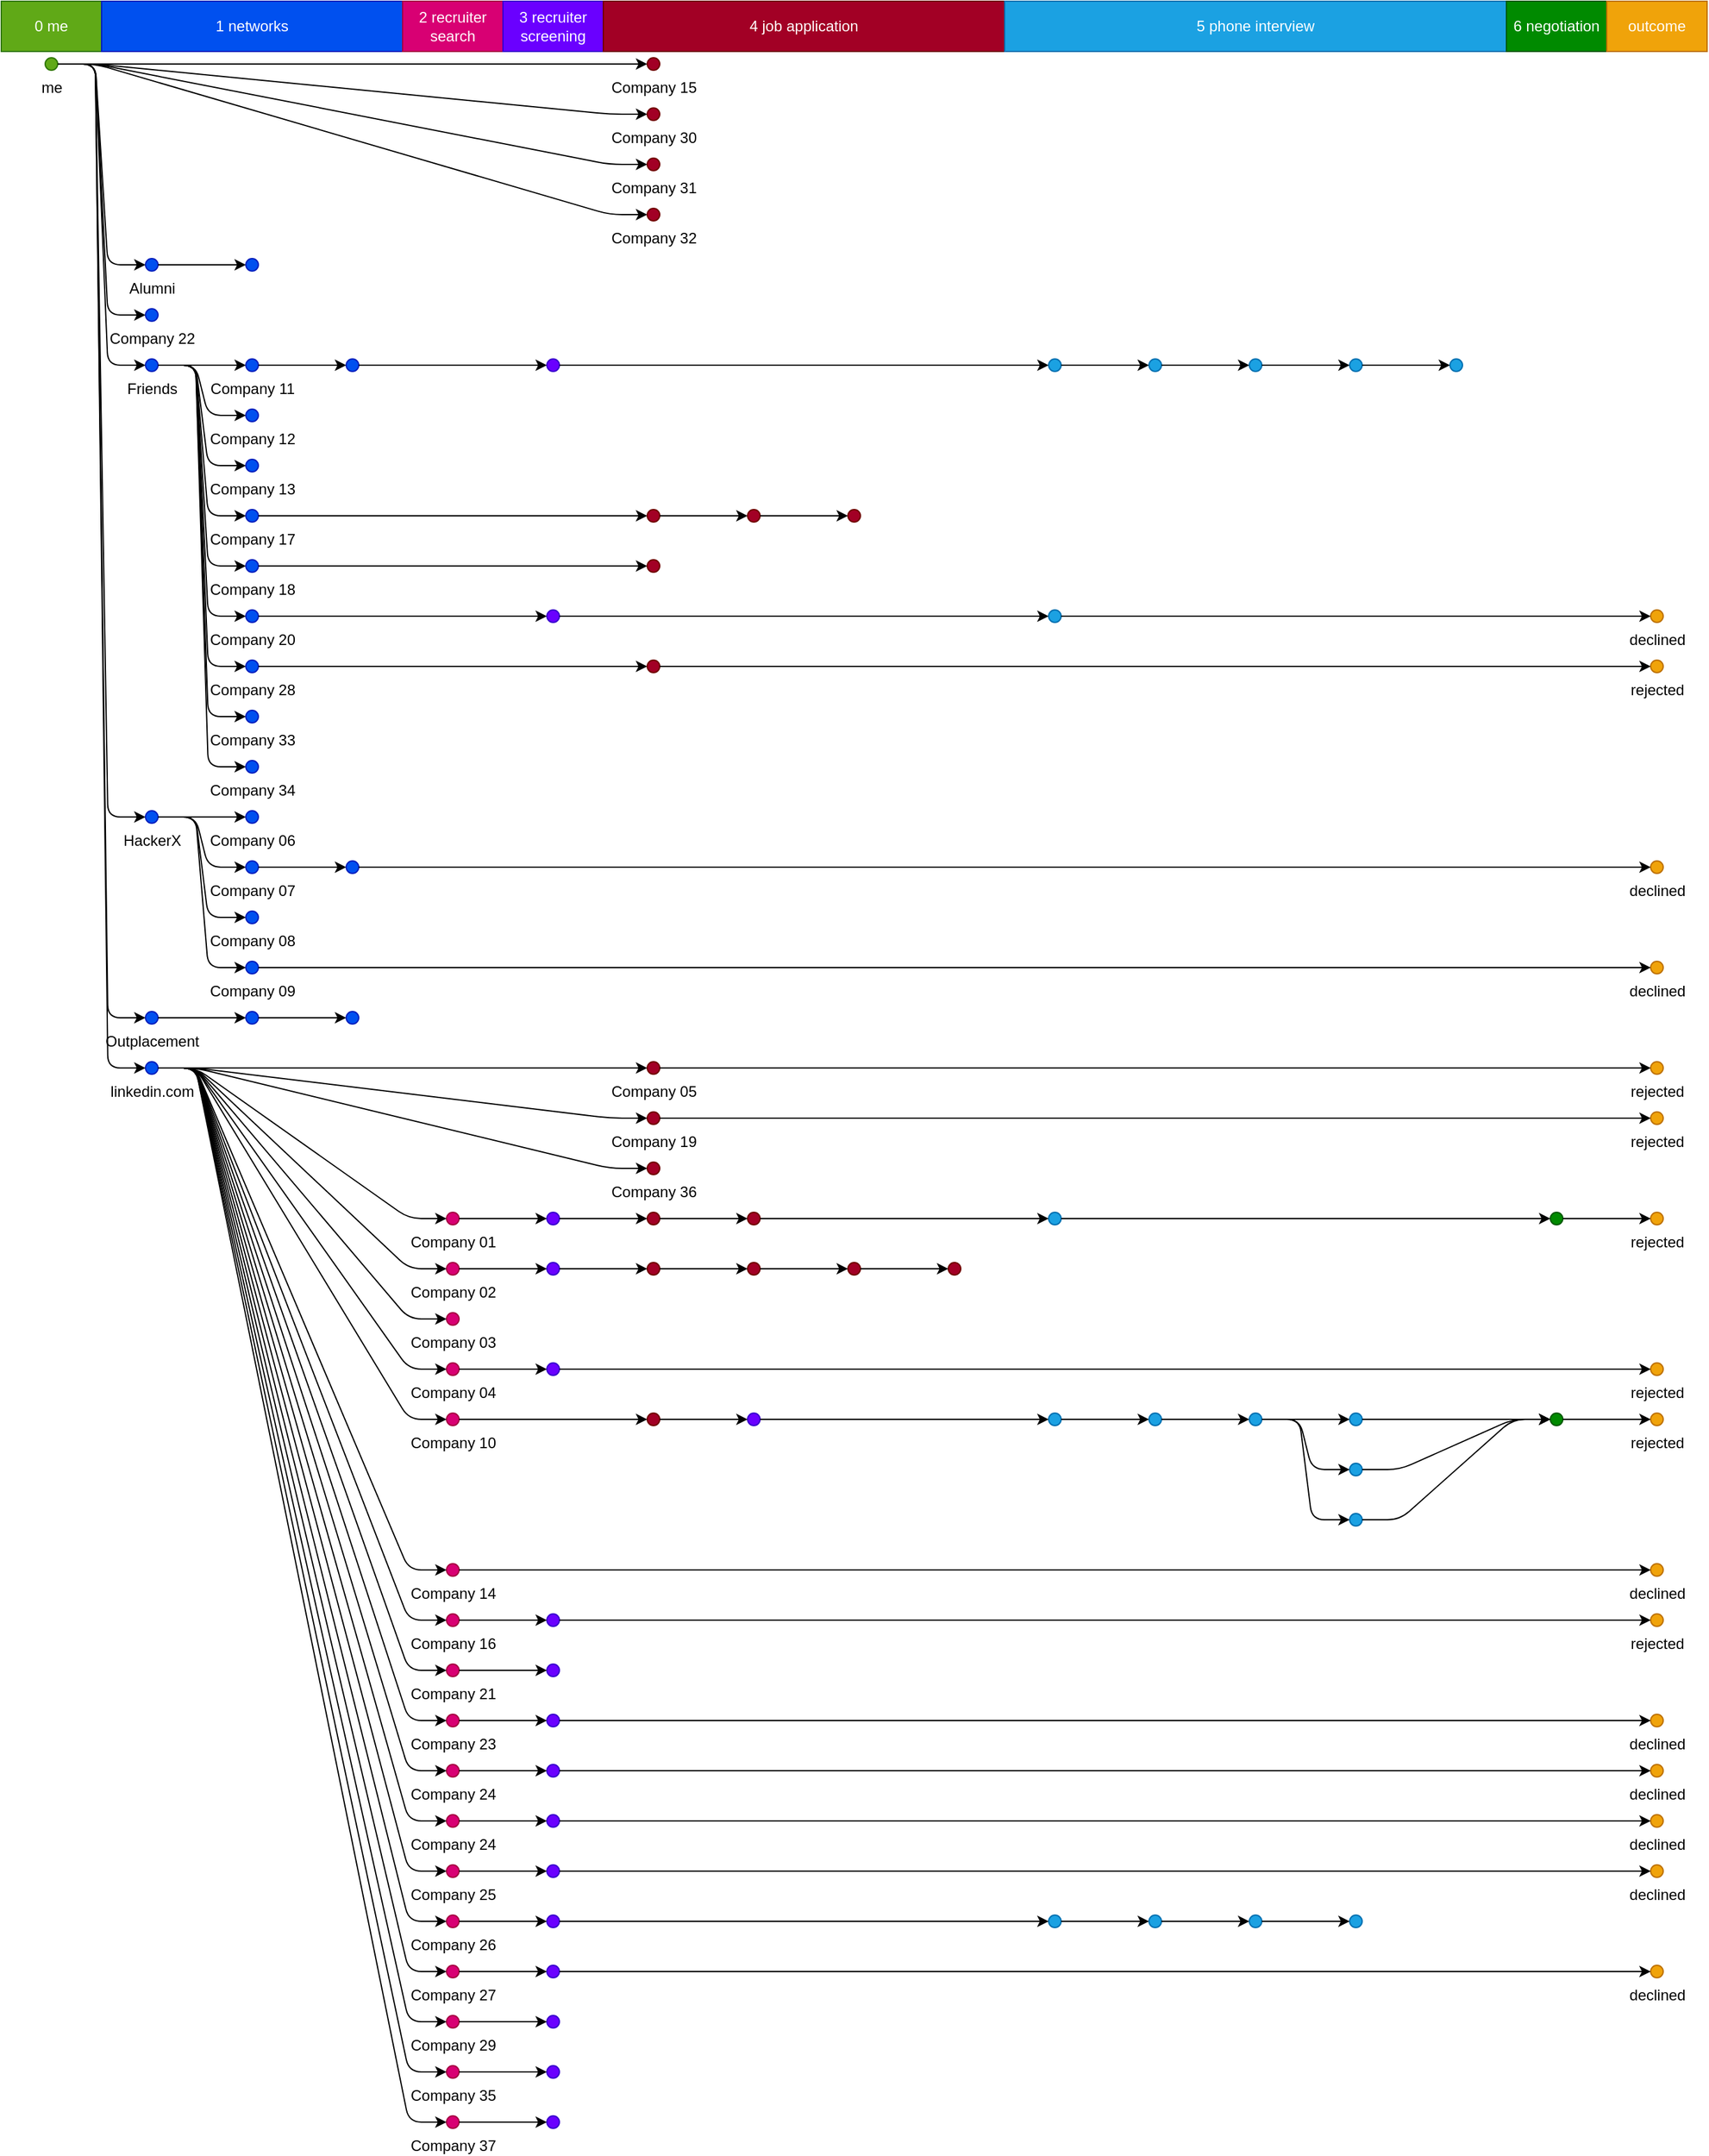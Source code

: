 <mxGraphModel dx="640" dy="480">
	<root>
		<mxCell id="root" style=""></mxCell>
		<mxCell id="layer1" style="" parent="root"></mxCell>
		<mxCell id="0 me" value="0 me" style="html=1;whiteSpace=wrap;fontColor=#ffffff;strokeColor=#2D7600;fillColor=#60A917;" parent="layer1" vertex="1">
			<mxGeometry width="80" height="40" as="geometry"></mxGeometry>
		</mxCell>
		<mxCell id="1 networks" value="1 networks" style="html=1;whiteSpace=wrap;fontColor=#ffffff;strokeColor=#001DBC;fillColor=#0050ef;" parent="layer1" vertex="1">
			<mxGeometry x="80" width="240" height="40" as="geometry"></mxGeometry>
		</mxCell>
		<mxCell id="2 recruiter search" value="2 recruiter search" style="fillColor=#d80073;html=1;whiteSpace=wrap;fontColor=#ffffff;strokeColor=#A50040;" parent="layer1" vertex="1">
			<mxGeometry x="320" width="80" height="40" as="geometry"></mxGeometry>
		</mxCell>
		<mxCell id="3 recruiter screening" value="3 recruiter screening" style="html=1;whiteSpace=wrap;fontColor=#ffffff;strokeColor=#3700CC;fillColor=#6a00ff;" parent="layer1" vertex="1">
			<mxGeometry x="400" width="80" height="40" as="geometry"></mxGeometry>
		</mxCell>
		<mxCell id="4 job application" value="4 job application" style="html=1;whiteSpace=wrap;fontColor=#ffffff;strokeColor=#6F0000;fillColor=#a20025;" parent="layer1" vertex="1">
			<mxGeometry x="480" width="320" height="40" as="geometry"></mxGeometry>
		</mxCell>
		<mxCell id="5 phone interview" value="5 phone interview" style="html=1;whiteSpace=wrap;fontColor=#ffffff;strokeColor=#006EAF;fillColor=#1ba1e2;" parent="layer1" vertex="1">
			<mxGeometry x="800" width="400" height="40" as="geometry"></mxGeometry>
		</mxCell>
		<mxCell id="6 negotiation" value="6 negotiation" style="fontColor=#ffffff;strokeColor=#005700;fillColor=#008a00;html=1;whiteSpace=wrap;" parent="layer1" vertex="1">
			<mxGeometry x="1200" width="80" height="40" as="geometry"></mxGeometry>
		</mxCell>
		<mxCell id="outcome" value="outcome" style="whiteSpace=wrap;fontColor=#ffffff;strokeColor=#BD7000;fillColor=#f0a30a;html=1;" parent="layer1" vertex="1">
			<mxGeometry x="1280" width="80" height="40" as="geometry"></mxGeometry>
		</mxCell>
		<mxCell id="0" value="me" style="verticalAlign=top;fontColor=#000000;strokeColor=#2D7600;aspect=fixed;html=1;labelPosition=center;verticalLabelPosition=bottom;align=center;ellipse;fillColor=#60A917;" parent="layer1" vertex="1">
			<mxGeometry x="35" y="45" width="10" height="10" as="geometry"></mxGeometry>
		</mxCell>
		<mxCell id="30" value="Company 15" style="aspect=fixed;verticalLabelPosition=bottom;verticalAlign=top;fontColor=#000000;strokeColor=#6F0000;fillColor=#a20025;ellipse;html=1;labelPosition=center;align=center;" parent="layer1" vertex="1">
			<mxGeometry x="515" y="45" width="10" height="10" as="geometry"></mxGeometry>
		</mxCell>
		<mxCell id="0-30" style="strokeWidth=1;edgeStyle=entityRelationEdgeStyle;orthogonalLoop=1;jettySize=auto;html=1;" parent="layer1" edge="1" source="0" target="30">
			<mxGeometry relative="1" as="geometry"></mxGeometry>
		</mxCell>
		<mxCell id="84" value="Company 30" style="html=1;labelPosition=center;align=center;fontColor=#000000;strokeColor=#6F0000;fillColor=#a20025;ellipse;aspect=fixed;verticalLabelPosition=bottom;verticalAlign=top;" parent="layer1" vertex="1">
			<mxGeometry x="515" y="85" width="10" height="10" as="geometry"></mxGeometry>
		</mxCell>
		<mxCell id="0-84" style="strokeWidth=1;edgeStyle=entityRelationEdgeStyle;orthogonalLoop=1;jettySize=auto;html=1;" parent="layer1" edge="1" source="0" target="84">
			<mxGeometry relative="1" as="geometry"></mxGeometry>
		</mxCell>
		<mxCell id="85" value="Company 31" style="ellipse;aspect=fixed;strokeColor=#6F0000;html=1;labelPosition=center;verticalLabelPosition=bottom;align=center;verticalAlign=top;fontColor=#000000;fillColor=#a20025;" parent="layer1" vertex="1">
			<mxGeometry x="515" y="125" width="10" height="10" as="geometry"></mxGeometry>
		</mxCell>
		<mxCell id="0-85" style="edgeStyle=entityRelationEdgeStyle;orthogonalLoop=1;jettySize=auto;html=1;strokeWidth=1;" parent="layer1" edge="1" source="0" target="85">
			<mxGeometry relative="1" as="geometry"></mxGeometry>
		</mxCell>
		<mxCell id="87" value="Company 32" style="aspect=fixed;html=1;labelPosition=center;strokeColor=#6F0000;fillColor=#a20025;ellipse;verticalLabelPosition=bottom;align=center;verticalAlign=top;fontColor=#000000;" parent="layer1" vertex="1">
			<mxGeometry x="515" y="165" width="10" height="10" as="geometry"></mxGeometry>
		</mxCell>
		<mxCell id="0-87" style="strokeWidth=1;edgeStyle=entityRelationEdgeStyle;orthogonalLoop=1;jettySize=auto;html=1;" parent="layer1" edge="1" source="0" target="87">
			<mxGeometry relative="1" as="geometry"></mxGeometry>
		</mxCell>
		<mxCell id="wfalumni" value="Alumni" style="html=1;verticalLabelPosition=bottom;align=center;strokeColor=#001DBC;aspect=fixed;labelPosition=center;verticalAlign=top;fontColor=#000000;fillColor=#0050ef;ellipse;" parent="layer1" vertex="1">
			<mxGeometry x="115" y="205" width="10" height="10" as="geometry"></mxGeometry>
		</mxCell>
		<mxCell id="29" style="fontColor=#000000;strokeColor=#001DBC;fillColor=#0050ef;aspect=fixed;labelPosition=center;align=center;verticalAlign=top;ellipse;html=1;verticalLabelPosition=bottom;" parent="layer1" vertex="1">
			<mxGeometry x="195" y="205" width="10" height="10" as="geometry"></mxGeometry>
		</mxCell>
		<mxCell id="wfalumni-29" style="edgeStyle=entityRelationEdgeStyle;orthogonalLoop=1;jettySize=auto;html=1;strokeWidth=1;" parent="layer1" edge="1" source="wfalumni" target="29">
			<mxGeometry relative="1" as="geometry"></mxGeometry>
		</mxCell>
		<mxCell id="0-wfalumni" style="jettySize=auto;html=1;strokeWidth=1;edgeStyle=entityRelationEdgeStyle;orthogonalLoop=1;" parent="layer1" edge="1" source="0" target="wfalumni">
			<mxGeometry relative="1" as="geometry"></mxGeometry>
		</mxCell>
		<mxCell id="42" value="Company 22" style="aspect=fixed;html=1;labelPosition=center;align=center;verticalAlign=top;fillColor=#0050ef;ellipse;verticalLabelPosition=bottom;fontColor=#000000;strokeColor=#001DBC;" parent="layer1" vertex="1">
			<mxGeometry x="115" y="245" width="10" height="10" as="geometry"></mxGeometry>
		</mxCell>
		<mxCell id="0-42" style="edgeStyle=entityRelationEdgeStyle;orthogonalLoop=1;jettySize=auto;html=1;strokeWidth=1;" parent="layer1" edge="1" source="0" target="42">
			<mxGeometry relative="1" as="geometry"></mxGeometry>
		</mxCell>
		<mxCell id="friends" value="Friends" style="html=1;labelPosition=center;verticalLabelPosition=bottom;verticalAlign=top;strokeColor=#001DBC;fillColor=#0050ef;ellipse;aspect=fixed;align=center;fontColor=#000000;" parent="layer1" vertex="1">
			<mxGeometry x="115" y="285" width="10" height="10" as="geometry"></mxGeometry>
		</mxCell>
		<mxCell id="18" value="Company 11" style="labelPosition=center;align=center;html=1;aspect=fixed;verticalLabelPosition=bottom;verticalAlign=top;fontColor=#000000;strokeColor=#001DBC;fillColor=#0050ef;ellipse;" parent="layer1" vertex="1">
			<mxGeometry x="195" y="285" width="10" height="10" as="geometry"></mxGeometry>
		</mxCell>
		<mxCell id="19" style="aspect=fixed;labelPosition=center;verticalLabelPosition=bottom;align=center;strokeColor=#001DBC;fillColor=#0050ef;ellipse;html=1;verticalAlign=top;fontColor=#000000;" parent="layer1" vertex="1">
			<mxGeometry x="275" y="285" width="10" height="10" as="geometry"></mxGeometry>
		</mxCell>
		<mxCell id="25" style="strokeColor=#3700CC;aspect=fixed;html=1;align=center;verticalAlign=top;fillColor=#6a00ff;ellipse;labelPosition=center;verticalLabelPosition=bottom;fontColor=#000000;" parent="layer1" vertex="1">
			<mxGeometry x="435" y="285" width="10" height="10" as="geometry"></mxGeometry>
		</mxCell>
		<mxCell id="26" style="labelPosition=center;verticalAlign=top;strokeColor=#006EAF;verticalLabelPosition=bottom;align=center;fontColor=#000000;fillColor=#1ba1e2;ellipse;aspect=fixed;html=1;" parent="layer1" vertex="1">
			<mxGeometry x="835" y="285" width="10" height="10" as="geometry"></mxGeometry>
		</mxCell>
		<mxCell id="51" style="labelPosition=center;verticalLabelPosition=bottom;align=center;verticalAlign=top;fillColor=#1ba1e2;ellipse;html=1;strokeColor=#006EAF;aspect=fixed;fontColor=#000000;" parent="layer1" vertex="1">
			<mxGeometry x="915" y="285" width="10" height="10" as="geometry"></mxGeometry>
		</mxCell>
		<mxCell id="52" style="aspect=fixed;html=1;labelPosition=center;align=center;strokeColor=#006EAF;ellipse;verticalLabelPosition=bottom;verticalAlign=top;fontColor=#000000;fillColor=#1ba1e2;" parent="layer1" vertex="1">
			<mxGeometry x="995" y="285" width="10" height="10" as="geometry"></mxGeometry>
		</mxCell>
		<mxCell id="76" style="verticalAlign=top;fillColor=#1ba1e2;aspect=fixed;html=1;labelPosition=center;verticalLabelPosition=bottom;ellipse;align=center;fontColor=#000000;strokeColor=#006EAF;" parent="layer1" vertex="1">
			<mxGeometry x="1075" y="285" width="10" height="10" as="geometry"></mxGeometry>
		</mxCell>
		<mxCell id="91" style="strokeColor=#006EAF;aspect=fixed;verticalLabelPosition=bottom;verticalAlign=top;fontColor=#000000;fillColor=#1ba1e2;ellipse;html=1;labelPosition=center;align=center;" parent="layer1" vertex="1">
			<mxGeometry x="1155" y="285" width="10" height="10" as="geometry"></mxGeometry>
		</mxCell>
		<mxCell id="76-91" style="orthogonalLoop=1;jettySize=auto;html=1;strokeWidth=1;edgeStyle=entityRelationEdgeStyle;" parent="layer1" edge="1" source="76" target="91">
			<mxGeometry relative="1" as="geometry"></mxGeometry>
		</mxCell>
		<mxCell id="52-76" style="edgeStyle=entityRelationEdgeStyle;orthogonalLoop=1;jettySize=auto;html=1;strokeWidth=1;" parent="layer1" edge="1" source="52" target="76">
			<mxGeometry relative="1" as="geometry"></mxGeometry>
		</mxCell>
		<mxCell id="51-52" style="edgeStyle=entityRelationEdgeStyle;orthogonalLoop=1;jettySize=auto;html=1;strokeWidth=1;" parent="layer1" edge="1" source="51" target="52">
			<mxGeometry relative="1" as="geometry"></mxGeometry>
		</mxCell>
		<mxCell id="26-51" style="jettySize=auto;html=1;strokeWidth=1;edgeStyle=entityRelationEdgeStyle;orthogonalLoop=1;" parent="layer1" edge="1" source="26" target="51">
			<mxGeometry relative="1" as="geometry"></mxGeometry>
		</mxCell>
		<mxCell id="25-26" style="edgeStyle=entityRelationEdgeStyle;orthogonalLoop=1;jettySize=auto;html=1;strokeWidth=1;" parent="layer1" edge="1" source="25" target="26">
			<mxGeometry relative="1" as="geometry"></mxGeometry>
		</mxCell>
		<mxCell id="19-25" style="edgeStyle=entityRelationEdgeStyle;orthogonalLoop=1;jettySize=auto;html=1;strokeWidth=1;" parent="layer1" edge="1" source="19" target="25">
			<mxGeometry relative="1" as="geometry"></mxGeometry>
		</mxCell>
		<mxCell id="18-19" style="strokeWidth=1;edgeStyle=entityRelationEdgeStyle;orthogonalLoop=1;jettySize=auto;html=1;" parent="layer1" edge="1" source="18" target="19">
			<mxGeometry relative="1" as="geometry"></mxGeometry>
		</mxCell>
		<mxCell id="friends-18" style="jettySize=auto;html=1;strokeWidth=1;edgeStyle=entityRelationEdgeStyle;orthogonalLoop=1;" parent="layer1" edge="1" source="friends" target="18">
			<mxGeometry relative="1" as="geometry"></mxGeometry>
		</mxCell>
		<mxCell id="21" value="Company 12" style="strokeColor=#001DBC;ellipse;align=center;verticalAlign=top;fontColor=#000000;fillColor=#0050ef;aspect=fixed;html=1;labelPosition=center;verticalLabelPosition=bottom;" parent="layer1" vertex="1">
			<mxGeometry x="195" y="325" width="10" height="10" as="geometry"></mxGeometry>
		</mxCell>
		<mxCell id="friends-21" style="strokeWidth=1;edgeStyle=entityRelationEdgeStyle;orthogonalLoop=1;jettySize=auto;html=1;" parent="layer1" edge="1" source="friends" target="21">
			<mxGeometry relative="1" as="geometry"></mxGeometry>
		</mxCell>
		<mxCell id="22" value="Company 13" style="html=1;verticalAlign=top;strokeColor=#001DBC;fillColor=#0050ef;ellipse;aspect=fixed;labelPosition=center;verticalLabelPosition=bottom;align=center;fontColor=#000000;" parent="layer1" vertex="1">
			<mxGeometry x="195" y="365" width="10" height="10" as="geometry"></mxGeometry>
		</mxCell>
		<mxCell id="friends-22" style="jettySize=auto;html=1;strokeWidth=1;edgeStyle=entityRelationEdgeStyle;orthogonalLoop=1;" parent="layer1" edge="1" source="friends" target="22">
			<mxGeometry relative="1" as="geometry"></mxGeometry>
		</mxCell>
		<mxCell id="33" value="Company 17" style="fontColor=#000000;fillColor=#0050ef;aspect=fixed;verticalLabelPosition=bottom;align=center;verticalAlign=top;strokeColor=#001DBC;ellipse;html=1;labelPosition=center;" parent="layer1" vertex="1">
			<mxGeometry x="195" y="405" width="10" height="10" as="geometry"></mxGeometry>
		</mxCell>
		<mxCell id="34" style="aspect=fixed;html=1;align=center;fontColor=#000000;strokeColor=#6F0000;fillColor=#a20025;ellipse;verticalLabelPosition=bottom;verticalAlign=top;labelPosition=center;" parent="layer1" vertex="1">
			<mxGeometry x="515" y="405" width="10" height="10" as="geometry"></mxGeometry>
		</mxCell>
		<mxCell id="54" style="align=center;strokeColor=#6F0000;aspect=fixed;verticalLabelPosition=bottom;labelPosition=center;verticalAlign=top;fontColor=#000000;fillColor=#a20025;ellipse;html=1;" parent="layer1" vertex="1">
			<mxGeometry x="595" y="405" width="10" height="10" as="geometry"></mxGeometry>
		</mxCell>
		<mxCell id="61" style="labelPosition=center;verticalLabelPosition=bottom;fontColor=#000000;strokeColor=#6F0000;fillColor=#a20025;ellipse;aspect=fixed;html=1;align=center;verticalAlign=top;" parent="layer1" vertex="1">
			<mxGeometry x="675" y="405" width="10" height="10" as="geometry"></mxGeometry>
		</mxCell>
		<mxCell id="54-61" style="edgeStyle=entityRelationEdgeStyle;orthogonalLoop=1;jettySize=auto;html=1;strokeWidth=1;" parent="layer1" edge="1" source="54" target="61">
			<mxGeometry relative="1" as="geometry"></mxGeometry>
		</mxCell>
		<mxCell id="34-54" style="jettySize=auto;html=1;strokeWidth=1;edgeStyle=entityRelationEdgeStyle;orthogonalLoop=1;" parent="layer1" edge="1" source="34" target="54">
			<mxGeometry relative="1" as="geometry"></mxGeometry>
		</mxCell>
		<mxCell id="33-34" style="html=1;strokeWidth=1;edgeStyle=entityRelationEdgeStyle;orthogonalLoop=1;jettySize=auto;" parent="layer1" edge="1" source="33" target="34">
			<mxGeometry relative="1" as="geometry"></mxGeometry>
		</mxCell>
		<mxCell id="friends-33" style="orthogonalLoop=1;jettySize=auto;html=1;strokeWidth=1;edgeStyle=entityRelationEdgeStyle;" parent="layer1" edge="1" source="friends" target="33">
			<mxGeometry relative="1" as="geometry"></mxGeometry>
		</mxCell>
		<mxCell id="35" value="Company 18" style="ellipse;aspect=fixed;html=1;labelPosition=center;verticalLabelPosition=bottom;align=center;verticalAlign=top;fontColor=#000000;strokeColor=#001DBC;fillColor=#0050ef;" parent="layer1" vertex="1">
			<mxGeometry x="195" y="445" width="10" height="10" as="geometry"></mxGeometry>
		</mxCell>
		<mxCell id="36" style="verticalLabelPosition=bottom;align=center;verticalAlign=top;strokeColor=#6F0000;fillColor=#a20025;ellipse;aspect=fixed;html=1;labelPosition=center;fontColor=#000000;" parent="layer1" vertex="1">
			<mxGeometry x="515" y="445" width="10" height="10" as="geometry"></mxGeometry>
		</mxCell>
		<mxCell id="35-36" style="html=1;strokeWidth=1;edgeStyle=entityRelationEdgeStyle;orthogonalLoop=1;jettySize=auto;" parent="layer1" edge="1" source="35" target="36">
			<mxGeometry relative="1" as="geometry"></mxGeometry>
		</mxCell>
		<mxCell id="friends-35" style="edgeStyle=entityRelationEdgeStyle;orthogonalLoop=1;jettySize=auto;html=1;strokeWidth=1;" parent="layer1" edge="1" source="friends" target="35">
			<mxGeometry relative="1" as="geometry"></mxGeometry>
		</mxCell>
		<mxCell id="38" value="Company 20" style="fillColor=#0050ef;ellipse;html=1;labelPosition=center;verticalLabelPosition=bottom;verticalAlign=top;strokeColor=#001DBC;aspect=fixed;align=center;fontColor=#000000;" parent="layer1" vertex="1">
			<mxGeometry x="195" y="485" width="10" height="10" as="geometry"></mxGeometry>
		</mxCell>
		<mxCell id="39" style="labelPosition=center;fontColor=#000000;strokeColor=#3700CC;fillColor=#6a00ff;ellipse;aspect=fixed;html=1;verticalLabelPosition=bottom;align=center;verticalAlign=top;" parent="layer1" vertex="1">
			<mxGeometry x="435" y="485" width="10" height="10" as="geometry"></mxGeometry>
		</mxCell>
		<mxCell id="40" style="aspect=fixed;fillColor=#1ba1e2;fontColor=#000000;strokeColor=#006EAF;ellipse;html=1;labelPosition=center;verticalLabelPosition=bottom;align=center;verticalAlign=top;" parent="layer1" vertex="1">
			<mxGeometry x="835" y="485" width="10" height="10" as="geometry"></mxGeometry>
		</mxCell>
		<mxCell id="40declined" value="declined" style="fontColor=#000000;ellipse;aspect=fixed;html=1;labelPosition=center;align=center;verticalAlign=top;verticalLabelPosition=bottom;strokeColor=#BD7000;fillColor=#f0a30a;" parent="layer1" vertex="1">
			<mxGeometry x="1315" y="485" width="10" height="10" as="geometry"></mxGeometry>
		</mxCell>
		<mxCell id="40-40declined" style="edgeStyle=entityRelationEdgeStyle;orthogonalLoop=1;jettySize=auto;html=1;strokeWidth=1;" parent="layer1" edge="1" source="40" target="40declined">
			<mxGeometry relative="1" as="geometry"></mxGeometry>
		</mxCell>
		<mxCell id="39-40" style="strokeWidth=1;edgeStyle=entityRelationEdgeStyle;orthogonalLoop=1;jettySize=auto;html=1;" parent="layer1" edge="1" source="39" target="40">
			<mxGeometry relative="1" as="geometry"></mxGeometry>
		</mxCell>
		<mxCell id="38-39" style="orthogonalLoop=1;jettySize=auto;html=1;strokeWidth=1;edgeStyle=entityRelationEdgeStyle;" parent="layer1" edge="1" source="38" target="39">
			<mxGeometry relative="1" as="geometry"></mxGeometry>
		</mxCell>
		<mxCell id="friends-38" style="jettySize=auto;html=1;strokeWidth=1;edgeStyle=entityRelationEdgeStyle;orthogonalLoop=1;" parent="layer1" edge="1" source="friends" target="38">
			<mxGeometry relative="1" as="geometry"></mxGeometry>
		</mxCell>
		<mxCell id="78" value="Company 28" style="verticalLabelPosition=bottom;align=center;verticalAlign=top;strokeColor=#001DBC;fillColor=#0050ef;ellipse;aspect=fixed;html=1;labelPosition=center;fontColor=#000000;" parent="layer1" vertex="1">
			<mxGeometry x="195" y="525" width="10" height="10" as="geometry"></mxGeometry>
		</mxCell>
		<mxCell id="82" style="aspect=fixed;html=1;labelPosition=center;verticalLabelPosition=bottom;align=center;verticalAlign=top;fontColor=#000000;ellipse;fillColor=#a20025;strokeColor=#6F0000;" parent="layer1" vertex="1">
			<mxGeometry x="515" y="525" width="10" height="10" as="geometry"></mxGeometry>
		</mxCell>
		<mxCell id="82rejected" value="rejected" style="aspect=fixed;html=1;labelPosition=center;verticalLabelPosition=bottom;fontColor=#000000;fillColor=#f0a30a;ellipse;verticalAlign=top;strokeColor=#BD7000;align=center;" parent="layer1" vertex="1">
			<mxGeometry x="1315" y="525" width="10" height="10" as="geometry"></mxGeometry>
		</mxCell>
		<mxCell id="82-82rejected" style="edgeStyle=entityRelationEdgeStyle;orthogonalLoop=1;jettySize=auto;html=1;strokeWidth=1;" parent="layer1" edge="1" source="82" target="82rejected">
			<mxGeometry relative="1" as="geometry"></mxGeometry>
		</mxCell>
		<mxCell id="78-82" style="edgeStyle=entityRelationEdgeStyle;orthogonalLoop=1;jettySize=auto;html=1;strokeWidth=1;" parent="layer1" edge="1" source="78" target="82">
			<mxGeometry relative="1" as="geometry"></mxGeometry>
		</mxCell>
		<mxCell id="friends-78" style="edgeStyle=entityRelationEdgeStyle;orthogonalLoop=1;jettySize=auto;html=1;strokeWidth=1;" parent="layer1" edge="1" source="friends" target="78">
			<mxGeometry relative="1" as="geometry"></mxGeometry>
		</mxCell>
		<mxCell id="89" value="Company 33" style="align=center;strokeColor=#001DBC;ellipse;aspect=fixed;html=1;labelPosition=center;verticalLabelPosition=bottom;verticalAlign=top;fontColor=#000000;fillColor=#0050ef;" parent="layer1" vertex="1">
			<mxGeometry x="195" y="565" width="10" height="10" as="geometry"></mxGeometry>
		</mxCell>
		<mxCell id="friends-89" style="edgeStyle=entityRelationEdgeStyle;orthogonalLoop=1;jettySize=auto;html=1;strokeWidth=1;" parent="layer1" edge="1" source="friends" target="89">
			<mxGeometry relative="1" as="geometry"></mxGeometry>
		</mxCell>
		<mxCell id="90" value="Company 34" style="fontColor=#000000;strokeColor=#001DBC;ellipse;labelPosition=center;verticalLabelPosition=bottom;verticalAlign=top;aspect=fixed;html=1;align=center;fillColor=#0050ef;" parent="layer1" vertex="1">
			<mxGeometry x="195" y="605" width="10" height="10" as="geometry"></mxGeometry>
		</mxCell>
		<mxCell id="friends-90" style="html=1;strokeWidth=1;edgeStyle=entityRelationEdgeStyle;orthogonalLoop=1;jettySize=auto;" parent="layer1" edge="1" source="friends" target="90">
			<mxGeometry relative="1" as="geometry"></mxGeometry>
		</mxCell>
		<mxCell id="0-friends" style="orthogonalLoop=1;jettySize=auto;html=1;strokeWidth=1;edgeStyle=entityRelationEdgeStyle;" parent="layer1" edge="1" source="0" target="friends">
			<mxGeometry relative="1" as="geometry"></mxGeometry>
		</mxCell>
		<mxCell id="hackerx" value="HackerX" style="strokeColor=#001DBC;ellipse;html=1;verticalLabelPosition=bottom;verticalAlign=top;fillColor=#0050ef;aspect=fixed;labelPosition=center;align=center;fontColor=#000000;" parent="layer1" vertex="1">
			<mxGeometry x="115" y="645" width="10" height="10" as="geometry"></mxGeometry>
		</mxCell>
		<mxCell id="10" value="Company 06" style="labelPosition=center;align=center;fontColor=#000000;strokeColor=#001DBC;fillColor=#0050ef;ellipse;aspect=fixed;verticalAlign=top;html=1;verticalLabelPosition=bottom;" parent="layer1" vertex="1">
			<mxGeometry x="195" y="645" width="10" height="10" as="geometry"></mxGeometry>
		</mxCell>
		<mxCell id="hackerx-10" style="strokeWidth=1;edgeStyle=entityRelationEdgeStyle;orthogonalLoop=1;jettySize=auto;html=1;" parent="layer1" edge="1" source="hackerx" target="10">
			<mxGeometry relative="1" as="geometry"></mxGeometry>
		</mxCell>
		<mxCell id="11" value="Company 07" style="labelPosition=center;align=center;verticalAlign=top;strokeColor=#001DBC;fillColor=#0050ef;aspect=fixed;html=1;fontColor=#000000;ellipse;verticalLabelPosition=bottom;" parent="layer1" vertex="1">
			<mxGeometry x="195" y="685" width="10" height="10" as="geometry"></mxGeometry>
		</mxCell>
		<mxCell id="17" style="html=1;labelPosition=center;align=center;strokeColor=#001DBC;fillColor=#0050ef;ellipse;aspect=fixed;verticalLabelPosition=bottom;verticalAlign=top;fontColor=#000000;" parent="layer1" vertex="1">
			<mxGeometry x="275" y="685" width="10" height="10" as="geometry"></mxGeometry>
		</mxCell>
		<mxCell id="17declined" value="declined" style="ellipse;labelPosition=center;verticalLabelPosition=bottom;fontColor=#000000;strokeColor=#BD7000;aspect=fixed;html=1;align=center;verticalAlign=top;fillColor=#f0a30a;" parent="layer1" vertex="1">
			<mxGeometry x="1315" y="685" width="10" height="10" as="geometry"></mxGeometry>
		</mxCell>
		<mxCell id="17-17declined" style="edgeStyle=entityRelationEdgeStyle;orthogonalLoop=1;jettySize=auto;html=1;strokeWidth=1;" parent="layer1" edge="1" source="17" target="17declined">
			<mxGeometry relative="1" as="geometry"></mxGeometry>
		</mxCell>
		<mxCell id="11-17" style="strokeWidth=1;edgeStyle=entityRelationEdgeStyle;orthogonalLoop=1;jettySize=auto;html=1;" parent="layer1" edge="1" source="11" target="17">
			<mxGeometry relative="1" as="geometry"></mxGeometry>
		</mxCell>
		<mxCell id="hackerx-11" style="html=1;strokeWidth=1;edgeStyle=entityRelationEdgeStyle;orthogonalLoop=1;jettySize=auto;" parent="layer1" edge="1" source="hackerx" target="11">
			<mxGeometry relative="1" as="geometry"></mxGeometry>
		</mxCell>
		<mxCell id="12" value="Company 08" style="html=1;strokeColor=#001DBC;verticalAlign=top;fontColor=#000000;fillColor=#0050ef;ellipse;aspect=fixed;labelPosition=center;verticalLabelPosition=bottom;align=center;" parent="layer1" vertex="1">
			<mxGeometry x="195" y="725" width="10" height="10" as="geometry"></mxGeometry>
		</mxCell>
		<mxCell id="hackerx-12" style="strokeWidth=1;edgeStyle=entityRelationEdgeStyle;orthogonalLoop=1;jettySize=auto;html=1;" parent="layer1" edge="1" source="hackerx" target="12">
			<mxGeometry relative="1" as="geometry"></mxGeometry>
		</mxCell>
		<mxCell id="13" value="Company 09" style="aspect=fixed;labelPosition=center;verticalLabelPosition=bottom;align=center;verticalAlign=top;fontColor=#000000;ellipse;html=1;strokeColor=#001DBC;fillColor=#0050ef;" parent="layer1" vertex="1">
			<mxGeometry x="195" y="765" width="10" height="10" as="geometry"></mxGeometry>
		</mxCell>
		<mxCell id="13declined" value="declined" style="aspect=fixed;verticalLabelPosition=bottom;align=center;fontColor=#000000;strokeColor=#BD7000;ellipse;html=1;labelPosition=center;verticalAlign=top;fillColor=#f0a30a;" parent="layer1" vertex="1">
			<mxGeometry x="1315" y="765" width="10" height="10" as="geometry"></mxGeometry>
		</mxCell>
		<mxCell id="13-13declined" style="strokeWidth=1;edgeStyle=entityRelationEdgeStyle;orthogonalLoop=1;jettySize=auto;html=1;" parent="layer1" edge="1" source="13" target="13declined">
			<mxGeometry relative="1" as="geometry"></mxGeometry>
		</mxCell>
		<mxCell id="hackerx-13" style="orthogonalLoop=1;jettySize=auto;html=1;strokeWidth=1;edgeStyle=entityRelationEdgeStyle;" parent="layer1" edge="1" source="hackerx" target="13">
			<mxGeometry relative="1" as="geometry"></mxGeometry>
		</mxCell>
		<mxCell id="0-hackerx" style="jettySize=auto;html=1;strokeWidth=1;edgeStyle=entityRelationEdgeStyle;orthogonalLoop=1;" parent="layer1" edge="1" source="0" target="hackerx">
			<mxGeometry relative="1" as="geometry"></mxGeometry>
		</mxCell>
		<mxCell id="keystone" value="Outplacement" style="aspect=fixed;html=1;verticalLabelPosition=bottom;verticalAlign=top;fillColor=#0050ef;ellipse;labelPosition=center;align=center;fontColor=#000000;strokeColor=#001DBC;" parent="layer1" vertex="1">
			<mxGeometry x="115" y="805" width="10" height="10" as="geometry"></mxGeometry>
		</mxCell>
		<mxCell id="14" style="fontColor=#000000;strokeColor=#001DBC;fillColor=#0050ef;ellipse;labelPosition=center;verticalLabelPosition=bottom;align=center;verticalAlign=top;aspect=fixed;html=1;" parent="layer1" vertex="1">
			<mxGeometry x="195" y="805" width="10" height="10" as="geometry"></mxGeometry>
		</mxCell>
		<mxCell id="28" style="ellipse;html=1;align=center;verticalAlign=top;fontColor=#000000;aspect=fixed;labelPosition=center;verticalLabelPosition=bottom;strokeColor=#001DBC;fillColor=#0050ef;" parent="layer1" vertex="1">
			<mxGeometry x="275" y="805" width="10" height="10" as="geometry"></mxGeometry>
		</mxCell>
		<mxCell id="14-28" style="jettySize=auto;html=1;strokeWidth=1;edgeStyle=entityRelationEdgeStyle;orthogonalLoop=1;" parent="layer1" edge="1" source="14" target="28">
			<mxGeometry relative="1" as="geometry"></mxGeometry>
		</mxCell>
		<mxCell id="keystone-14" style="edgeStyle=entityRelationEdgeStyle;orthogonalLoop=1;jettySize=auto;html=1;strokeWidth=1;" parent="layer1" edge="1" source="keystone" target="14">
			<mxGeometry relative="1" as="geometry"></mxGeometry>
		</mxCell>
		<mxCell id="0-keystone" style="html=1;strokeWidth=1;edgeStyle=entityRelationEdgeStyle;orthogonalLoop=1;jettySize=auto;" parent="layer1" edge="1" source="0" target="keystone">
			<mxGeometry relative="1" as="geometry"></mxGeometry>
		</mxCell>
		<mxCell id="linkedin" value="linkedin.com" style="fontColor=#000000;fillColor=#0050ef;labelPosition=center;verticalLabelPosition=bottom;html=1;align=center;verticalAlign=top;strokeColor=#001DBC;ellipse;aspect=fixed;" parent="layer1" vertex="1">
			<mxGeometry x="115" y="845" width="10" height="10" as="geometry"></mxGeometry>
		</mxCell>
		<mxCell id="8" value="Company 05" style="aspect=fixed;labelPosition=center;fontColor=#000000;strokeColor=#6F0000;fillColor=#a20025;ellipse;html=1;verticalLabelPosition=bottom;align=center;verticalAlign=top;" parent="layer1" vertex="1">
			<mxGeometry x="515" y="845" width="10" height="10" as="geometry"></mxGeometry>
		</mxCell>
		<mxCell id="8rejected" value="rejected" style="align=center;verticalAlign=top;fontColor=#000000;fillColor=#f0a30a;ellipse;aspect=fixed;html=1;labelPosition=center;verticalLabelPosition=bottom;strokeColor=#BD7000;" parent="layer1" vertex="1">
			<mxGeometry x="1315" y="845" width="10" height="10" as="geometry"></mxGeometry>
		</mxCell>
		<mxCell id="8-8rejected" style="edgeStyle=entityRelationEdgeStyle;orthogonalLoop=1;jettySize=auto;html=1;strokeWidth=1;" parent="layer1" edge="1" source="8" target="8rejected">
			<mxGeometry relative="1" as="geometry"></mxGeometry>
		</mxCell>
		<mxCell id="linkedin-8" style="edgeStyle=entityRelationEdgeStyle;orthogonalLoop=1;jettySize=auto;html=1;strokeWidth=1;" parent="layer1" edge="1" source="linkedin" target="8">
			<mxGeometry relative="1" as="geometry"></mxGeometry>
		</mxCell>
		<mxCell id="37" value="Company 19" style="verticalAlign=top;strokeColor=#6F0000;fillColor=#a20025;ellipse;aspect=fixed;labelPosition=center;align=center;html=1;verticalLabelPosition=bottom;fontColor=#000000;" parent="layer1" vertex="1">
			<mxGeometry x="515" y="885" width="10" height="10" as="geometry"></mxGeometry>
		</mxCell>
		<mxCell id="37rejected" value="rejected" style="ellipse;aspect=fixed;verticalLabelPosition=bottom;align=center;verticalAlign=top;html=1;labelPosition=center;fontColor=#000000;strokeColor=#BD7000;fillColor=#f0a30a;" parent="layer1" vertex="1">
			<mxGeometry x="1315" y="885" width="10" height="10" as="geometry"></mxGeometry>
		</mxCell>
		<mxCell id="37-37rejected" style="edgeStyle=entityRelationEdgeStyle;orthogonalLoop=1;jettySize=auto;html=1;strokeWidth=1;" parent="layer1" edge="1" source="37" target="37rejected">
			<mxGeometry relative="1" as="geometry"></mxGeometry>
		</mxCell>
		<mxCell id="linkedin-37" style="edgeStyle=entityRelationEdgeStyle;orthogonalLoop=1;jettySize=auto;html=1;strokeWidth=1;" parent="layer1" edge="1" source="linkedin" target="37">
			<mxGeometry relative="1" as="geometry"></mxGeometry>
		</mxCell>
		<mxCell id="94" value="Company 36" style="fontColor=#000000;strokeColor=#6F0000;ellipse;aspect=fixed;html=1;verticalLabelPosition=bottom;align=center;labelPosition=center;verticalAlign=top;fillColor=#a20025;" parent="layer1" vertex="1">
			<mxGeometry x="515" y="925" width="10" height="10" as="geometry"></mxGeometry>
		</mxCell>
		<mxCell id="linkedin-94" style="edgeStyle=entityRelationEdgeStyle;orthogonalLoop=1;jettySize=auto;html=1;strokeWidth=1;" parent="layer1" edge="1" source="linkedin" target="94">
			<mxGeometry relative="1" as="geometry"></mxGeometry>
		</mxCell>
		<mxCell id="1" value="Company 01" style="fillColor=#d80073;ellipse;html=1;verticalLabelPosition=bottom;verticalAlign=top;fontColor=#000000;aspect=fixed;labelPosition=center;align=center;strokeColor=#A50040;" parent="layer1" vertex="1">
			<mxGeometry x="355" y="965" width="10" height="10" as="geometry"></mxGeometry>
		</mxCell>
		<mxCell id="6" style="aspect=fixed;html=1;verticalLabelPosition=bottom;align=center;verticalAlign=top;fontColor=#000000;strokeColor=#3700CC;ellipse;fillColor=#6a00ff;labelPosition=center;" parent="layer1" vertex="1">
			<mxGeometry x="435" y="965" width="10" height="10" as="geometry"></mxGeometry>
		</mxCell>
		<mxCell id="7" style="ellipse;verticalLabelPosition=bottom;fontColor=#000000;strokeColor=#6F0000;aspect=fixed;html=1;labelPosition=center;align=center;verticalAlign=top;fillColor=#a20025;" parent="layer1" vertex="1">
			<mxGeometry x="515" y="965" width="10" height="10" as="geometry"></mxGeometry>
		</mxCell>
		<mxCell id="27" style="fontColor=#000000;strokeColor=#6F0000;aspect=fixed;html=1;verticalLabelPosition=bottom;verticalAlign=top;ellipse;labelPosition=center;align=center;fillColor=#a20025;" parent="layer1" vertex="1">
			<mxGeometry x="595" y="965" width="10" height="10" as="geometry"></mxGeometry>
		</mxCell>
		<mxCell id="53" style="verticalAlign=top;fontColor=#000000;strokeColor=#006EAF;fillColor=#1ba1e2;ellipse;html=1;labelPosition=center;align=center;aspect=fixed;verticalLabelPosition=bottom;" parent="layer1" vertex="1">
			<mxGeometry x="835" y="965" width="10" height="10" as="geometry"></mxGeometry>
		</mxCell>
		<mxCell id="86" style="aspect=fixed;html=1;labelPosition=center;align=center;verticalAlign=top;strokeColor=#005700;fillColor=#008a00;ellipse;verticalLabelPosition=bottom;fontColor=#000000;" parent="layer1" vertex="1">
			<mxGeometry x="1235" y="965" width="10" height="10" as="geometry"></mxGeometry>
		</mxCell>
		<mxCell id="86rejected" value="rejected" style="aspect=fixed;labelPosition=center;align=center;strokeColor=#BD7000;fillColor=#f0a30a;ellipse;html=1;verticalLabelPosition=bottom;verticalAlign=top;fontColor=#000000;" parent="layer1" vertex="1">
			<mxGeometry x="1315" y="965" width="10" height="10" as="geometry"></mxGeometry>
		</mxCell>
		<mxCell id="86-86rejected" style="edgeStyle=entityRelationEdgeStyle;orthogonalLoop=1;jettySize=auto;html=1;strokeWidth=1;" parent="layer1" edge="1" source="86" target="86rejected">
			<mxGeometry relative="1" as="geometry"></mxGeometry>
		</mxCell>
		<mxCell id="53-86" style="orthogonalLoop=1;jettySize=auto;html=1;strokeWidth=1;edgeStyle=entityRelationEdgeStyle;" parent="layer1" edge="1" source="53" target="86">
			<mxGeometry relative="1" as="geometry"></mxGeometry>
		</mxCell>
		<mxCell id="27-53" style="edgeStyle=entityRelationEdgeStyle;orthogonalLoop=1;jettySize=auto;html=1;strokeWidth=1;" parent="layer1" edge="1" source="27" target="53">
			<mxGeometry relative="1" as="geometry"></mxGeometry>
		</mxCell>
		<mxCell id="7-27" style="orthogonalLoop=1;jettySize=auto;html=1;strokeWidth=1;edgeStyle=entityRelationEdgeStyle;" parent="layer1" edge="1" source="7" target="27">
			<mxGeometry relative="1" as="geometry"></mxGeometry>
		</mxCell>
		<mxCell id="6-7" style="edgeStyle=entityRelationEdgeStyle;orthogonalLoop=1;jettySize=auto;html=1;strokeWidth=1;" parent="layer1" edge="1" source="6" target="7">
			<mxGeometry relative="1" as="geometry"></mxGeometry>
		</mxCell>
		<mxCell id="1-6" style="html=1;strokeWidth=1;edgeStyle=entityRelationEdgeStyle;orthogonalLoop=1;jettySize=auto;" parent="layer1" edge="1" source="1" target="6">
			<mxGeometry relative="1" as="geometry"></mxGeometry>
		</mxCell>
		<mxCell id="linkedin-1" style="edgeStyle=entityRelationEdgeStyle;orthogonalLoop=1;jettySize=auto;html=1;strokeWidth=1;" parent="layer1" edge="1" source="linkedin" target="1">
			<mxGeometry relative="1" as="geometry"></mxGeometry>
		</mxCell>
		<mxCell id="2" value="Company 02" style="verticalAlign=top;fillColor=#d80073;aspect=fixed;html=1;labelPosition=center;align=center;ellipse;verticalLabelPosition=bottom;fontColor=#000000;strokeColor=#A50040;" parent="layer1" vertex="1">
			<mxGeometry x="355" y="1005" width="10" height="10" as="geometry"></mxGeometry>
		</mxCell>
		<mxCell id="9" style="labelPosition=center;verticalLabelPosition=bottom;align=center;verticalAlign=top;fontColor=#000000;strokeColor=#3700CC;ellipse;html=1;aspect=fixed;fillColor=#6a00ff;" parent="layer1" vertex="1">
			<mxGeometry x="435" y="1005" width="10" height="10" as="geometry"></mxGeometry>
		</mxCell>
		<mxCell id="23" style="ellipse;html=1;verticalLabelPosition=bottom;fontColor=#000000;strokeColor=#6F0000;fillColor=#a20025;aspect=fixed;labelPosition=center;align=center;verticalAlign=top;" parent="layer1" vertex="1">
			<mxGeometry x="515" y="1005" width="10" height="10" as="geometry"></mxGeometry>
		</mxCell>
		<mxCell id="57" style="aspect=fixed;labelPosition=center;verticalAlign=top;fontColor=#000000;fillColor=#a20025;strokeColor=#6F0000;ellipse;html=1;verticalLabelPosition=bottom;align=center;" parent="layer1" vertex="1">
			<mxGeometry x="595" y="1005" width="10" height="10" as="geometry"></mxGeometry>
		</mxCell>
		<mxCell id="77" style="ellipse;aspect=fixed;html=1;verticalLabelPosition=bottom;verticalAlign=top;strokeColor=#6F0000;labelPosition=center;align=center;fontColor=#000000;fillColor=#a20025;" parent="layer1" vertex="1">
			<mxGeometry x="675" y="1005" width="10" height="10" as="geometry"></mxGeometry>
		</mxCell>
		<mxCell id="88" style="align=center;fontColor=#000000;strokeColor=#6F0000;ellipse;aspect=fixed;html=1;verticalLabelPosition=bottom;labelPosition=center;verticalAlign=top;fillColor=#a20025;" parent="layer1" vertex="1">
			<mxGeometry x="755" y="1005" width="10" height="10" as="geometry"></mxGeometry>
		</mxCell>
		<mxCell id="77-88" style="strokeWidth=1;edgeStyle=entityRelationEdgeStyle;orthogonalLoop=1;jettySize=auto;html=1;" parent="layer1" edge="1" source="77" target="88">
			<mxGeometry relative="1" as="geometry"></mxGeometry>
		</mxCell>
		<mxCell id="57-77" style="html=1;strokeWidth=1;edgeStyle=entityRelationEdgeStyle;orthogonalLoop=1;jettySize=auto;" parent="layer1" edge="1" source="57" target="77">
			<mxGeometry relative="1" as="geometry"></mxGeometry>
		</mxCell>
		<mxCell id="23-57" style="orthogonalLoop=1;jettySize=auto;html=1;strokeWidth=1;edgeStyle=entityRelationEdgeStyle;" parent="layer1" edge="1" source="23" target="57">
			<mxGeometry relative="1" as="geometry"></mxGeometry>
		</mxCell>
		<mxCell id="9-23" style="jettySize=auto;html=1;strokeWidth=1;edgeStyle=entityRelationEdgeStyle;orthogonalLoop=1;" parent="layer1" edge="1" source="9" target="23">
			<mxGeometry relative="1" as="geometry"></mxGeometry>
		</mxCell>
		<mxCell id="2-9" style="jettySize=auto;html=1;strokeWidth=1;edgeStyle=entityRelationEdgeStyle;orthogonalLoop=1;" parent="layer1" edge="1" source="2" target="9">
			<mxGeometry relative="1" as="geometry"></mxGeometry>
		</mxCell>
		<mxCell id="linkedin-2" style="edgeStyle=entityRelationEdgeStyle;orthogonalLoop=1;jettySize=auto;html=1;strokeWidth=1;" parent="layer1" edge="1" source="linkedin" target="2">
			<mxGeometry relative="1" as="geometry"></mxGeometry>
		</mxCell>
		<mxCell id="3" value="Company 03" style="aspect=fixed;labelPosition=center;align=center;verticalAlign=top;strokeColor=#A50040;ellipse;verticalLabelPosition=bottom;fontColor=#000000;fillColor=#d80073;html=1;" parent="layer1" vertex="1">
			<mxGeometry x="355" y="1045" width="10" height="10" as="geometry"></mxGeometry>
		</mxCell>
		<mxCell id="linkedin-3" style="edgeStyle=entityRelationEdgeStyle;orthogonalLoop=1;jettySize=auto;html=1;strokeWidth=1;" parent="layer1" edge="1" source="linkedin" target="3">
			<mxGeometry relative="1" as="geometry"></mxGeometry>
		</mxCell>
		<mxCell id="5" value="Company 04" style="strokeColor=#A50040;ellipse;html=1;verticalLabelPosition=bottom;verticalAlign=top;fillColor=#d80073;aspect=fixed;labelPosition=center;align=center;fontColor=#000000;" parent="layer1" vertex="1">
			<mxGeometry x="355" y="1085" width="10" height="10" as="geometry"></mxGeometry>
		</mxCell>
		<mxCell id="20" style="fillColor=#6a00ff;html=1;verticalLabelPosition=bottom;labelPosition=center;align=center;verticalAlign=top;fontColor=#000000;strokeColor=#3700CC;ellipse;aspect=fixed;" parent="layer1" vertex="1">
			<mxGeometry x="435" y="1085" width="10" height="10" as="geometry"></mxGeometry>
		</mxCell>
		<mxCell id="20rejected" value="rejected" style="fontColor=#000000;strokeColor=#BD7000;ellipse;labelPosition=center;verticalLabelPosition=bottom;align=center;verticalAlign=top;aspect=fixed;html=1;fillColor=#f0a30a;" parent="layer1" vertex="1">
			<mxGeometry x="1315" y="1085" width="10" height="10" as="geometry"></mxGeometry>
		</mxCell>
		<mxCell id="20-20rejected" style="html=1;strokeWidth=1;edgeStyle=entityRelationEdgeStyle;orthogonalLoop=1;jettySize=auto;" parent="layer1" edge="1" source="20" target="20rejected">
			<mxGeometry relative="1" as="geometry"></mxGeometry>
		</mxCell>
		<mxCell id="5-20" style="edgeStyle=entityRelationEdgeStyle;orthogonalLoop=1;jettySize=auto;html=1;strokeWidth=1;" parent="layer1" edge="1" source="5" target="20">
			<mxGeometry relative="1" as="geometry"></mxGeometry>
		</mxCell>
		<mxCell id="linkedin-5" style="edgeStyle=entityRelationEdgeStyle;orthogonalLoop=1;jettySize=auto;html=1;strokeWidth=1;" parent="layer1" edge="1" source="linkedin" target="5">
			<mxGeometry relative="1" as="geometry"></mxGeometry>
		</mxCell>
		<mxCell id="15" value="Company 10" style="align=center;strokeColor=#A50040;ellipse;verticalLabelPosition=bottom;labelPosition=center;verticalAlign=top;fontColor=#000000;fillColor=#d80073;aspect=fixed;html=1;" parent="layer1" vertex="1">
			<mxGeometry x="355" y="1125" width="10" height="10" as="geometry"></mxGeometry>
		</mxCell>
		<mxCell id="16" style="labelPosition=center;verticalLabelPosition=bottom;fontColor=#000000;ellipse;html=1;align=center;verticalAlign=top;strokeColor=#6F0000;fillColor=#a20025;aspect=fixed;" parent="layer1" vertex="1">
			<mxGeometry x="515" y="1125" width="10" height="10" as="geometry"></mxGeometry>
		</mxCell>
		<mxCell id="44" style="fontColor=#000000;ellipse;aspect=fixed;html=1;labelPosition=center;verticalLabelPosition=bottom;align=center;verticalAlign=top;strokeColor=#3700CC;fillColor=#6a00ff;" parent="layer1" vertex="1">
			<mxGeometry x="595" y="1125" width="10" height="10" as="geometry"></mxGeometry>
		</mxCell>
		<mxCell id="55" style="html=1;labelPosition=center;verticalLabelPosition=bottom;verticalAlign=top;fontColor=#000000;strokeColor=#006EAF;ellipse;align=center;fillColor=#1ba1e2;aspect=fixed;" parent="layer1" vertex="1">
			<mxGeometry x="835" y="1125" width="10" height="10" as="geometry"></mxGeometry>
		</mxCell>
		<mxCell id="56" style="ellipse;aspect=fixed;labelPosition=center;verticalLabelPosition=bottom;align=center;verticalAlign=top;fillColor=#1ba1e2;html=1;fontColor=#000000;strokeColor=#006EAF;" parent="layer1" vertex="1">
			<mxGeometry x="915" y="1125" width="10" height="10" as="geometry"></mxGeometry>
		</mxCell>
		<mxCell id="58" style="ellipse;html=1;verticalAlign=top;strokeColor=#006EAF;fillColor=#1ba1e2;aspect=fixed;labelPosition=center;verticalLabelPosition=bottom;align=center;fontColor=#000000;" parent="layer1" vertex="1">
			<mxGeometry x="995" y="1125" width="10" height="10" as="geometry"></mxGeometry>
		</mxCell>
		<mxCell id="71" style="aspect=fixed;verticalLabelPosition=bottom;align=center;verticalAlign=top;fillColor=#1ba1e2;strokeColor=#006EAF;ellipse;html=1;labelPosition=center;fontColor=#000000;" parent="layer1" vertex="1">
			<mxGeometry x="1075" y="1125" width="10" height="10" as="geometry"></mxGeometry>
		</mxCell>
		<mxCell id="83" style="ellipse;aspect=fixed;html=1;labelPosition=center;verticalAlign=top;strokeColor=#005700;fillColor=#008a00;verticalLabelPosition=bottom;align=center;fontColor=#000000;" parent="layer1" vertex="1">
			<mxGeometry x="1235" y="1125" width="10" height="10" as="geometry"></mxGeometry>
		</mxCell>
		<mxCell id="83rejected" value="rejected" style="html=1;align=center;strokeColor=#BD7000;verticalAlign=top;fontColor=#000000;fillColor=#f0a30a;ellipse;aspect=fixed;labelPosition=center;verticalLabelPosition=bottom;" parent="layer1" vertex="1">
			<mxGeometry x="1315" y="1125" width="10" height="10" as="geometry"></mxGeometry>
		</mxCell>
		<mxCell id="83-83rejected" style="edgeStyle=entityRelationEdgeStyle;orthogonalLoop=1;jettySize=auto;html=1;strokeWidth=1;" parent="layer1" edge="1" source="83" target="83rejected">
			<mxGeometry relative="1" as="geometry"></mxGeometry>
		</mxCell>
		<mxCell id="71-83" style="strokeWidth=1;edgeStyle=entityRelationEdgeStyle;orthogonalLoop=1;jettySize=auto;html=1;" parent="layer1" edge="1" source="71" target="83">
			<mxGeometry relative="1" as="geometry"></mxGeometry>
		</mxCell>
		<mxCell id="58-71" style="html=1;strokeWidth=1;edgeStyle=entityRelationEdgeStyle;orthogonalLoop=1;jettySize=auto;" parent="layer1" edge="1" source="58" target="71">
			<mxGeometry relative="1" as="geometry"></mxGeometry>
		</mxCell>
		<mxCell id="70" style="verticalAlign=top;strokeColor=#006EAF;labelPosition=center;align=center;html=1;verticalLabelPosition=bottom;fontColor=#000000;fillColor=#1ba1e2;ellipse;aspect=fixed;" parent="layer1" vertex="1">
			<mxGeometry x="1075" y="1165" width="10" height="10" as="geometry"></mxGeometry>
		</mxCell>
		<mxCell id="70-83" style="orthogonalLoop=1;jettySize=auto;html=1;strokeWidth=1;edgeStyle=entityRelationEdgeStyle;" parent="layer1" edge="1" source="70" target="83">
			<mxGeometry relative="1" as="geometry"></mxGeometry>
		</mxCell>
		<mxCell id="58-70" style="orthogonalLoop=1;jettySize=auto;html=1;strokeWidth=1;edgeStyle=entityRelationEdgeStyle;" parent="layer1" edge="1" source="58" target="70">
			<mxGeometry relative="1" as="geometry"></mxGeometry>
		</mxCell>
		<mxCell id="69" style="aspect=fixed;html=1;labelPosition=center;verticalAlign=top;fontColor=#000000;strokeColor=#006EAF;fillColor=#1ba1e2;ellipse;align=center;verticalLabelPosition=bottom;" parent="layer1" vertex="1">
			<mxGeometry x="1075" y="1205" width="10" height="10" as="geometry"></mxGeometry>
		</mxCell>
		<mxCell id="69-83" style="edgeStyle=entityRelationEdgeStyle;orthogonalLoop=1;jettySize=auto;html=1;strokeWidth=1;" parent="layer1" edge="1" source="69" target="83">
			<mxGeometry relative="1" as="geometry"></mxGeometry>
		</mxCell>
		<mxCell id="58-69" style="jettySize=auto;html=1;strokeWidth=1;edgeStyle=entityRelationEdgeStyle;orthogonalLoop=1;" parent="layer1" edge="1" source="58" target="69">
			<mxGeometry relative="1" as="geometry"></mxGeometry>
		</mxCell>
		<mxCell id="56-58" style="edgeStyle=entityRelationEdgeStyle;orthogonalLoop=1;jettySize=auto;html=1;strokeWidth=1;" parent="layer1" edge="1" source="56" target="58">
			<mxGeometry relative="1" as="geometry"></mxGeometry>
		</mxCell>
		<mxCell id="55-56" style="edgeStyle=entityRelationEdgeStyle;orthogonalLoop=1;jettySize=auto;html=1;strokeWidth=1;" parent="layer1" edge="1" source="55" target="56">
			<mxGeometry relative="1" as="geometry"></mxGeometry>
		</mxCell>
		<mxCell id="44-55" style="jettySize=auto;html=1;strokeWidth=1;edgeStyle=entityRelationEdgeStyle;orthogonalLoop=1;" parent="layer1" edge="1" source="44" target="55">
			<mxGeometry relative="1" as="geometry"></mxGeometry>
		</mxCell>
		<mxCell id="16-44" style="edgeStyle=entityRelationEdgeStyle;orthogonalLoop=1;jettySize=auto;html=1;strokeWidth=1;" parent="layer1" edge="1" source="16" target="44">
			<mxGeometry relative="1" as="geometry"></mxGeometry>
		</mxCell>
		<mxCell id="15-16" style="strokeWidth=1;edgeStyle=entityRelationEdgeStyle;orthogonalLoop=1;jettySize=auto;html=1;" parent="layer1" edge="1" source="15" target="16">
			<mxGeometry relative="1" as="geometry"></mxGeometry>
		</mxCell>
		<mxCell id="linkedin-15" style="html=1;strokeWidth=1;edgeStyle=entityRelationEdgeStyle;orthogonalLoop=1;jettySize=auto;" parent="layer1" edge="1" source="linkedin" target="15">
			<mxGeometry relative="1" as="geometry"></mxGeometry>
		</mxCell>
		<mxCell id="24" value="Company 14" style="strokeColor=#A50040;labelPosition=center;aspect=fixed;html=1;verticalLabelPosition=bottom;align=center;verticalAlign=top;fontColor=#000000;fillColor=#d80073;ellipse;" parent="layer1" vertex="1">
			<mxGeometry x="355" y="1245" width="10" height="10" as="geometry"></mxGeometry>
		</mxCell>
		<mxCell id="24declined" value="declined" style="ellipse;aspect=fixed;verticalAlign=top;strokeColor=#BD7000;html=1;labelPosition=center;verticalLabelPosition=bottom;align=center;fontColor=#000000;fillColor=#f0a30a;" parent="layer1" vertex="1">
			<mxGeometry x="1315" y="1245" width="10" height="10" as="geometry"></mxGeometry>
		</mxCell>
		<mxCell id="24-24declined" style="edgeStyle=entityRelationEdgeStyle;orthogonalLoop=1;jettySize=auto;html=1;strokeWidth=1;" parent="layer1" edge="1" source="24" target="24declined">
			<mxGeometry relative="1" as="geometry"></mxGeometry>
		</mxCell>
		<mxCell id="linkedin-24" style="edgeStyle=entityRelationEdgeStyle;orthogonalLoop=1;jettySize=auto;html=1;strokeWidth=1;" parent="layer1" edge="1" source="linkedin" target="24">
			<mxGeometry relative="1" as="geometry"></mxGeometry>
		</mxCell>
		<mxCell id="31" value="Company 16" style="ellipse;labelPosition=center;align=center;verticalAlign=top;fillColor=#d80073;aspect=fixed;html=1;verticalLabelPosition=bottom;fontColor=#000000;strokeColor=#A50040;" parent="layer1" vertex="1">
			<mxGeometry x="355" y="1285" width="10" height="10" as="geometry"></mxGeometry>
		</mxCell>
		<mxCell id="32" style="ellipse;aspect=fixed;html=1;labelPosition=center;verticalLabelPosition=bottom;align=center;verticalAlign=top;fillColor=#6a00ff;fontColor=#000000;strokeColor=#3700CC;" parent="layer1" vertex="1">
			<mxGeometry x="435" y="1285" width="10" height="10" as="geometry"></mxGeometry>
		</mxCell>
		<mxCell id="32rejected" value="rejected" style="aspect=fixed;fillColor=#f0a30a;verticalLabelPosition=bottom;align=center;verticalAlign=top;fontColor=#000000;strokeColor=#BD7000;ellipse;html=1;labelPosition=center;" parent="layer1" vertex="1">
			<mxGeometry x="1315" y="1285" width="10" height="10" as="geometry"></mxGeometry>
		</mxCell>
		<mxCell id="32-32rejected" style="orthogonalLoop=1;jettySize=auto;html=1;strokeWidth=1;edgeStyle=entityRelationEdgeStyle;" parent="layer1" edge="1" source="32" target="32rejected">
			<mxGeometry relative="1" as="geometry"></mxGeometry>
		</mxCell>
		<mxCell id="31-32" style="edgeStyle=entityRelationEdgeStyle;orthogonalLoop=1;jettySize=auto;html=1;strokeWidth=1;" parent="layer1" edge="1" source="31" target="32">
			<mxGeometry relative="1" as="geometry"></mxGeometry>
		</mxCell>
		<mxCell id="linkedin-31" style="edgeStyle=entityRelationEdgeStyle;orthogonalLoop=1;jettySize=auto;html=1;strokeWidth=1;" parent="layer1" edge="1" source="linkedin" target="31">
			<mxGeometry relative="1" as="geometry"></mxGeometry>
		</mxCell>
		<mxCell id="41" value="Company 21" style="aspect=fixed;html=1;labelPosition=center;verticalLabelPosition=bottom;verticalAlign=top;fontColor=#000000;ellipse;align=center;strokeColor=#A50040;fillColor=#d80073;" parent="layer1" vertex="1">
			<mxGeometry x="355" y="1325" width="10" height="10" as="geometry"></mxGeometry>
		</mxCell>
		<mxCell id="43" style="fillColor=#6a00ff;strokeColor=#3700CC;html=1;verticalLabelPosition=bottom;fontColor=#000000;align=center;verticalAlign=top;ellipse;aspect=fixed;labelPosition=center;" parent="layer1" vertex="1">
			<mxGeometry x="435" y="1325" width="10" height="10" as="geometry"></mxGeometry>
		</mxCell>
		<mxCell id="41-43" style="edgeStyle=entityRelationEdgeStyle;orthogonalLoop=1;jettySize=auto;html=1;strokeWidth=1;" parent="layer1" edge="1" source="41" target="43">
			<mxGeometry relative="1" as="geometry"></mxGeometry>
		</mxCell>
		<mxCell id="linkedin-41" style="html=1;strokeWidth=1;edgeStyle=entityRelationEdgeStyle;orthogonalLoop=1;jettySize=auto;" parent="layer1" edge="1" source="linkedin" target="41">
			<mxGeometry relative="1" as="geometry"></mxGeometry>
		</mxCell>
		<mxCell id="45" value="Company 23" style="aspect=fixed;labelPosition=center;verticalLabelPosition=bottom;ellipse;align=center;verticalAlign=top;fontColor=#000000;fillColor=#d80073;strokeColor=#A50040;html=1;" parent="layer1" vertex="1">
			<mxGeometry x="355" y="1365" width="10" height="10" as="geometry"></mxGeometry>
		</mxCell>
		<mxCell id="46" style="verticalLabelPosition=bottom;align=center;strokeColor=#3700CC;fillColor=#6a00ff;verticalAlign=top;fontColor=#000000;ellipse;aspect=fixed;html=1;labelPosition=center;" parent="layer1" vertex="1">
			<mxGeometry x="435" y="1365" width="10" height="10" as="geometry"></mxGeometry>
		</mxCell>
		<mxCell id="46declined" value="declined" style="aspect=fixed;html=1;verticalLabelPosition=bottom;verticalAlign=top;strokeColor=#BD7000;fillColor=#f0a30a;ellipse;labelPosition=center;align=center;fontColor=#000000;" parent="layer1" vertex="1">
			<mxGeometry x="1315" y="1365" width="10" height="10" as="geometry"></mxGeometry>
		</mxCell>
		<mxCell id="46-46declined" style="html=1;strokeWidth=1;edgeStyle=entityRelationEdgeStyle;orthogonalLoop=1;jettySize=auto;" parent="layer1" edge="1" source="46" target="46declined">
			<mxGeometry relative="1" as="geometry"></mxGeometry>
		</mxCell>
		<mxCell id="45-46" style="edgeStyle=entityRelationEdgeStyle;orthogonalLoop=1;jettySize=auto;html=1;strokeWidth=1;" parent="layer1" edge="1" source="45" target="46">
			<mxGeometry relative="1" as="geometry"></mxGeometry>
		</mxCell>
		<mxCell id="linkedin-45" style="html=1;strokeWidth=1;edgeStyle=entityRelationEdgeStyle;orthogonalLoop=1;jettySize=auto;" parent="layer1" edge="1" source="linkedin" target="45">
			<mxGeometry relative="1" as="geometry"></mxGeometry>
		</mxCell>
		<mxCell id="64" value="Company 24" style="labelPosition=center;align=center;verticalAlign=top;fontColor=#000000;fillColor=#d80073;strokeColor=#A50040;ellipse;aspect=fixed;html=1;verticalLabelPosition=bottom;" parent="layer1" vertex="1">
			<mxGeometry x="355" y="1405" width="10" height="10" as="geometry"></mxGeometry>
		</mxCell>
		<mxCell id="67" style="align=center;strokeColor=#3700CC;ellipse;labelPosition=center;verticalLabelPosition=bottom;verticalAlign=top;fontColor=#000000;fillColor=#6a00ff;aspect=fixed;html=1;" parent="layer1" vertex="1">
			<mxGeometry x="435" y="1405" width="10" height="10" as="geometry"></mxGeometry>
		</mxCell>
		<mxCell id="67declined" value="declined" style="ellipse;labelPosition=center;fontColor=#000000;fillColor=#f0a30a;aspect=fixed;html=1;verticalLabelPosition=bottom;align=center;verticalAlign=top;strokeColor=#BD7000;" parent="layer1" vertex="1">
			<mxGeometry x="1315" y="1405" width="10" height="10" as="geometry"></mxGeometry>
		</mxCell>
		<mxCell id="67-67declined" style="html=1;strokeWidth=1;edgeStyle=entityRelationEdgeStyle;orthogonalLoop=1;jettySize=auto;" parent="layer1" edge="1" source="67" target="67declined">
			<mxGeometry relative="1" as="geometry"></mxGeometry>
		</mxCell>
		<mxCell id="64-67" style="html=1;strokeWidth=1;edgeStyle=entityRelationEdgeStyle;orthogonalLoop=1;jettySize=auto;" parent="layer1" edge="1" source="64" target="67">
			<mxGeometry relative="1" as="geometry"></mxGeometry>
		</mxCell>
		<mxCell id="linkedin-64" style="orthogonalLoop=1;jettySize=auto;html=1;strokeWidth=1;edgeStyle=entityRelationEdgeStyle;" parent="layer1" edge="1" source="linkedin" target="64">
			<mxGeometry relative="1" as="geometry"></mxGeometry>
		</mxCell>
		<mxCell id="47" value="Company 24" style="fontColor=#000000;strokeColor=#A50040;ellipse;verticalAlign=top;labelPosition=center;verticalLabelPosition=bottom;align=center;fillColor=#d80073;aspect=fixed;html=1;" parent="layer1" vertex="1">
			<mxGeometry x="355" y="1445" width="10" height="10" as="geometry"></mxGeometry>
		</mxCell>
		<mxCell id="48" style="strokeColor=#3700CC;aspect=fixed;align=center;fillColor=#6a00ff;verticalLabelPosition=bottom;verticalAlign=top;fontColor=#000000;ellipse;html=1;labelPosition=center;" parent="layer1" vertex="1">
			<mxGeometry x="435" y="1445" width="10" height="10" as="geometry"></mxGeometry>
		</mxCell>
		<mxCell id="48declined" value="declined" style="ellipse;html=1;labelPosition=center;verticalAlign=top;fontColor=#000000;aspect=fixed;verticalLabelPosition=bottom;align=center;strokeColor=#BD7000;fillColor=#f0a30a;" parent="layer1" vertex="1">
			<mxGeometry x="1315" y="1445" width="10" height="10" as="geometry"></mxGeometry>
		</mxCell>
		<mxCell id="48-48declined" style="edgeStyle=entityRelationEdgeStyle;orthogonalLoop=1;jettySize=auto;html=1;strokeWidth=1;" parent="layer1" edge="1" source="48" target="48declined">
			<mxGeometry relative="1" as="geometry"></mxGeometry>
		</mxCell>
		<mxCell id="47-48" style="strokeWidth=1;edgeStyle=entityRelationEdgeStyle;orthogonalLoop=1;jettySize=auto;html=1;" parent="layer1" edge="1" source="47" target="48">
			<mxGeometry relative="1" as="geometry"></mxGeometry>
		</mxCell>
		<mxCell id="linkedin-47" style="html=1;strokeWidth=1;edgeStyle=entityRelationEdgeStyle;orthogonalLoop=1;jettySize=auto;" parent="layer1" edge="1" source="linkedin" target="47">
			<mxGeometry relative="1" as="geometry"></mxGeometry>
		</mxCell>
		<mxCell id="49" value="Company 25" style="labelPosition=center;verticalLabelPosition=bottom;align=center;fontColor=#000000;strokeColor=#A50040;ellipse;aspect=fixed;html=1;verticalAlign=top;fillColor=#d80073;" parent="layer1" vertex="1">
			<mxGeometry x="355" y="1485" width="10" height="10" as="geometry"></mxGeometry>
		</mxCell>
		<mxCell id="50" style="html=1;align=center;fillColor=#6a00ff;ellipse;aspect=fixed;labelPosition=center;verticalLabelPosition=bottom;verticalAlign=top;fontColor=#000000;strokeColor=#3700CC;" parent="layer1" vertex="1">
			<mxGeometry x="435" y="1485" width="10" height="10" as="geometry"></mxGeometry>
		</mxCell>
		<mxCell id="50declined" value="declined" style="ellipse;labelPosition=center;fontColor=#000000;strokeColor=#BD7000;aspect=fixed;html=1;verticalLabelPosition=bottom;align=center;verticalAlign=top;fillColor=#f0a30a;" parent="layer1" vertex="1">
			<mxGeometry x="1315" y="1485" width="10" height="10" as="geometry"></mxGeometry>
		</mxCell>
		<mxCell id="50-50declined" style="html=1;strokeWidth=1;edgeStyle=entityRelationEdgeStyle;orthogonalLoop=1;jettySize=auto;" parent="layer1" edge="1" source="50" target="50declined">
			<mxGeometry relative="1" as="geometry"></mxGeometry>
		</mxCell>
		<mxCell id="49-50" style="jettySize=auto;html=1;strokeWidth=1;edgeStyle=entityRelationEdgeStyle;orthogonalLoop=1;" parent="layer1" edge="1" source="49" target="50">
			<mxGeometry relative="1" as="geometry"></mxGeometry>
		</mxCell>
		<mxCell id="linkedin-49" style="jettySize=auto;html=1;strokeWidth=1;edgeStyle=entityRelationEdgeStyle;orthogonalLoop=1;" parent="layer1" edge="1" source="linkedin" target="49">
			<mxGeometry relative="1" as="geometry"></mxGeometry>
		</mxCell>
		<mxCell id="59" value="Company 26" style="fontColor=#000000;ellipse;aspect=fixed;labelPosition=center;align=center;fillColor=#d80073;html=1;verticalLabelPosition=bottom;verticalAlign=top;strokeColor=#A50040;" parent="layer1" vertex="1">
			<mxGeometry x="355" y="1525" width="10" height="10" as="geometry"></mxGeometry>
		</mxCell>
		<mxCell id="60" style="html=1;verticalLabelPosition=bottom;align=center;verticalAlign=top;fillColor=#6a00ff;ellipse;aspect=fixed;labelPosition=center;fontColor=#000000;strokeColor=#3700CC;" parent="layer1" vertex="1">
			<mxGeometry x="435" y="1525" width="10" height="10" as="geometry"></mxGeometry>
		</mxCell>
		<mxCell id="68" style="strokeColor=#006EAF;fillColor=#1ba1e2;aspect=fixed;verticalLabelPosition=bottom;align=center;fontColor=#000000;ellipse;html=1;labelPosition=center;verticalAlign=top;" parent="layer1" vertex="1">
			<mxGeometry x="835" y="1525" width="10" height="10" as="geometry"></mxGeometry>
		</mxCell>
		<mxCell id="79" style="strokeColor=#006EAF;ellipse;aspect=fixed;html=1;verticalAlign=top;fontColor=#000000;fillColor=#1ba1e2;labelPosition=center;verticalLabelPosition=bottom;align=center;" parent="layer1" vertex="1">
			<mxGeometry x="915" y="1525" width="10" height="10" as="geometry"></mxGeometry>
		</mxCell>
		<mxCell id="80" style="fontColor=#000000;strokeColor=#006EAF;ellipse;aspect=fixed;html=1;verticalLabelPosition=bottom;verticalAlign=top;labelPosition=center;align=center;fillColor=#1ba1e2;" parent="layer1" vertex="1">
			<mxGeometry x="995" y="1525" width="10" height="10" as="geometry"></mxGeometry>
		</mxCell>
		<mxCell id="81" style="aspect=fixed;strokeColor=#006EAF;fillColor=#1ba1e2;fontColor=#000000;ellipse;html=1;labelPosition=center;verticalLabelPosition=bottom;align=center;verticalAlign=top;" parent="layer1" vertex="1">
			<mxGeometry x="1075" y="1525" width="10" height="10" as="geometry"></mxGeometry>
		</mxCell>
		<mxCell id="80-81" style="orthogonalLoop=1;jettySize=auto;html=1;strokeWidth=1;edgeStyle=entityRelationEdgeStyle;" parent="layer1" edge="1" source="80" target="81">
			<mxGeometry relative="1" as="geometry"></mxGeometry>
		</mxCell>
		<mxCell id="79-80" style="strokeWidth=1;edgeStyle=entityRelationEdgeStyle;orthogonalLoop=1;jettySize=auto;html=1;" parent="layer1" edge="1" source="79" target="80">
			<mxGeometry relative="1" as="geometry"></mxGeometry>
		</mxCell>
		<mxCell id="68-79" style="edgeStyle=entityRelationEdgeStyle;orthogonalLoop=1;jettySize=auto;html=1;strokeWidth=1;" parent="layer1" edge="1" source="68" target="79">
			<mxGeometry relative="1" as="geometry"></mxGeometry>
		</mxCell>
		<mxCell id="60-68" style="edgeStyle=entityRelationEdgeStyle;orthogonalLoop=1;jettySize=auto;html=1;strokeWidth=1;" parent="layer1" edge="1" source="60" target="68">
			<mxGeometry relative="1" as="geometry"></mxGeometry>
		</mxCell>
		<mxCell id="59-60" style="orthogonalLoop=1;jettySize=auto;html=1;strokeWidth=1;edgeStyle=entityRelationEdgeStyle;" parent="layer1" edge="1" source="59" target="60">
			<mxGeometry relative="1" as="geometry"></mxGeometry>
		</mxCell>
		<mxCell id="linkedin-59" style="orthogonalLoop=1;jettySize=auto;html=1;strokeWidth=1;edgeStyle=entityRelationEdgeStyle;" parent="layer1" edge="1" source="linkedin" target="59">
			<mxGeometry relative="1" as="geometry"></mxGeometry>
		</mxCell>
		<mxCell id="62" value="Company 27" style="align=center;fontColor=#000000;fillColor=#d80073;aspect=fixed;verticalLabelPosition=bottom;labelPosition=center;verticalAlign=top;strokeColor=#A50040;ellipse;html=1;" parent="layer1" vertex="1">
			<mxGeometry x="355" y="1565" width="10" height="10" as="geometry"></mxGeometry>
		</mxCell>
		<mxCell id="63" style="html=1;verticalAlign=top;fontColor=#000000;strokeColor=#3700CC;ellipse;aspect=fixed;align=center;fillColor=#6a00ff;labelPosition=center;verticalLabelPosition=bottom;" parent="layer1" vertex="1">
			<mxGeometry x="435" y="1565" width="10" height="10" as="geometry"></mxGeometry>
		</mxCell>
		<mxCell id="63declined" value="declined" style="ellipse;fillColor=#f0a30a;aspect=fixed;html=1;labelPosition=center;verticalLabelPosition=bottom;align=center;verticalAlign=top;fontColor=#000000;strokeColor=#BD7000;" parent="layer1" vertex="1">
			<mxGeometry x="1315" y="1565" width="10" height="10" as="geometry"></mxGeometry>
		</mxCell>
		<mxCell id="63-63declined" style="html=1;strokeWidth=1;edgeStyle=entityRelationEdgeStyle;orthogonalLoop=1;jettySize=auto;" parent="layer1" edge="1" source="63" target="63declined">
			<mxGeometry relative="1" as="geometry"></mxGeometry>
		</mxCell>
		<mxCell id="62-63" style="jettySize=auto;html=1;strokeWidth=1;edgeStyle=entityRelationEdgeStyle;orthogonalLoop=1;" parent="layer1" edge="1" source="62" target="63">
			<mxGeometry relative="1" as="geometry"></mxGeometry>
		</mxCell>
		<mxCell id="linkedin-62" style="edgeStyle=entityRelationEdgeStyle;orthogonalLoop=1;jettySize=auto;html=1;strokeWidth=1;" parent="layer1" edge="1" source="linkedin" target="62">
			<mxGeometry relative="1" as="geometry"></mxGeometry>
		</mxCell>
		<mxCell id="65" value="Company 29" style="html=1;verticalLabelPosition=bottom;align=center;verticalAlign=top;fontColor=#000000;ellipse;aspect=fixed;labelPosition=center;strokeColor=#A50040;fillColor=#d80073;" parent="layer1" vertex="1">
			<mxGeometry x="355" y="1605" width="10" height="10" as="geometry"></mxGeometry>
		</mxCell>
		<mxCell id="66" style="verticalAlign=top;strokeColor=#3700CC;ellipse;aspect=fixed;verticalLabelPosition=bottom;fontColor=#000000;fillColor=#6a00ff;html=1;labelPosition=center;align=center;" parent="layer1" vertex="1">
			<mxGeometry x="435" y="1605" width="10" height="10" as="geometry"></mxGeometry>
		</mxCell>
		<mxCell id="65-66" style="edgeStyle=entityRelationEdgeStyle;orthogonalLoop=1;jettySize=auto;html=1;strokeWidth=1;" parent="layer1" edge="1" source="65" target="66">
			<mxGeometry relative="1" as="geometry"></mxGeometry>
		</mxCell>
		<mxCell id="linkedin-65" style="edgeStyle=entityRelationEdgeStyle;orthogonalLoop=1;jettySize=auto;html=1;strokeWidth=1;" parent="layer1" edge="1" source="linkedin" target="65">
			<mxGeometry relative="1" as="geometry"></mxGeometry>
		</mxCell>
		<mxCell id="92" value="Company 35" style="ellipse;aspect=fixed;labelPosition=center;verticalLabelPosition=bottom;align=center;html=1;verticalAlign=top;fontColor=#000000;strokeColor=#A50040;fillColor=#d80073;" parent="layer1" vertex="1">
			<mxGeometry x="355" y="1645" width="10" height="10" as="geometry"></mxGeometry>
		</mxCell>
		<mxCell id="93" style="ellipse;html=1;align=center;fillColor=#6a00ff;aspect=fixed;labelPosition=center;verticalLabelPosition=bottom;verticalAlign=top;fontColor=#000000;strokeColor=#3700CC;" parent="layer1" vertex="1">
			<mxGeometry x="435" y="1645" width="10" height="10" as="geometry"></mxGeometry>
		</mxCell>
		<mxCell id="92-93" style="edgeStyle=entityRelationEdgeStyle;orthogonalLoop=1;jettySize=auto;html=1;strokeWidth=1;" parent="layer1" edge="1" source="92" target="93">
			<mxGeometry relative="1" as="geometry"></mxGeometry>
		</mxCell>
		<mxCell id="linkedin-92" style="orthogonalLoop=1;jettySize=auto;html=1;strokeWidth=1;edgeStyle=entityRelationEdgeStyle;" parent="layer1" edge="1" source="linkedin" target="92">
			<mxGeometry relative="1" as="geometry"></mxGeometry>
		</mxCell>
		<mxCell id="95" value="Company 37" style="ellipse;align=center;verticalAlign=top;verticalLabelPosition=bottom;fontColor=#000000;strokeColor=#A50040;fillColor=#d80073;aspect=fixed;html=1;labelPosition=center;" parent="layer1" vertex="1">
			<mxGeometry x="355" y="1685" width="10" height="10" as="geometry"></mxGeometry>
		</mxCell>
		<mxCell id="96" style="html=1;labelPosition=center;verticalAlign=top;fontColor=#000000;strokeColor=#3700CC;ellipse;aspect=fixed;fillColor=#6a00ff;verticalLabelPosition=bottom;align=center;" parent="layer1" vertex="1">
			<mxGeometry x="435" y="1685" width="10" height="10" as="geometry"></mxGeometry>
		</mxCell>
		<mxCell id="95-96" style="edgeStyle=entityRelationEdgeStyle;orthogonalLoop=1;jettySize=auto;html=1;strokeWidth=1;" parent="layer1" edge="1" source="95" target="96">
			<mxGeometry relative="1" as="geometry"></mxGeometry>
		</mxCell>
		<mxCell id="linkedin-95" style="jettySize=auto;html=1;strokeWidth=1;edgeStyle=entityRelationEdgeStyle;orthogonalLoop=1;" parent="layer1" edge="1" source="linkedin" target="95">
			<mxGeometry relative="1" as="geometry"></mxGeometry>
		</mxCell>
		<mxCell id="0-linkedin" style="edgeStyle=entityRelationEdgeStyle;orthogonalLoop=1;jettySize=auto;html=1;strokeWidth=1;" parent="layer1" edge="1" source="0" target="linkedin">
			<mxGeometry relative="1" as="geometry"></mxGeometry>
		</mxCell>
	</root>
</mxGraphModel>